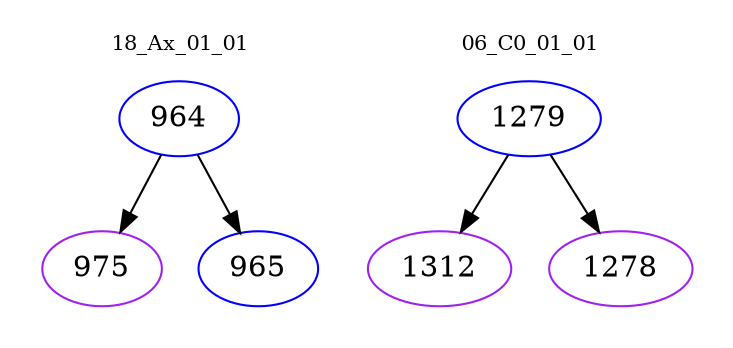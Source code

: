 digraph{
subgraph cluster_0 {
color = white
label = "18_Ax_01_01";
fontsize=10;
T0_964 [label="964", color="blue"]
T0_964 -> T0_975 [color="black"]
T0_975 [label="975", color="purple"]
T0_964 -> T0_965 [color="black"]
T0_965 [label="965", color="blue"]
}
subgraph cluster_1 {
color = white
label = "06_C0_01_01";
fontsize=10;
T1_1279 [label="1279", color="blue"]
T1_1279 -> T1_1312 [color="black"]
T1_1312 [label="1312", color="purple"]
T1_1279 -> T1_1278 [color="black"]
T1_1278 [label="1278", color="purple"]
}
}
